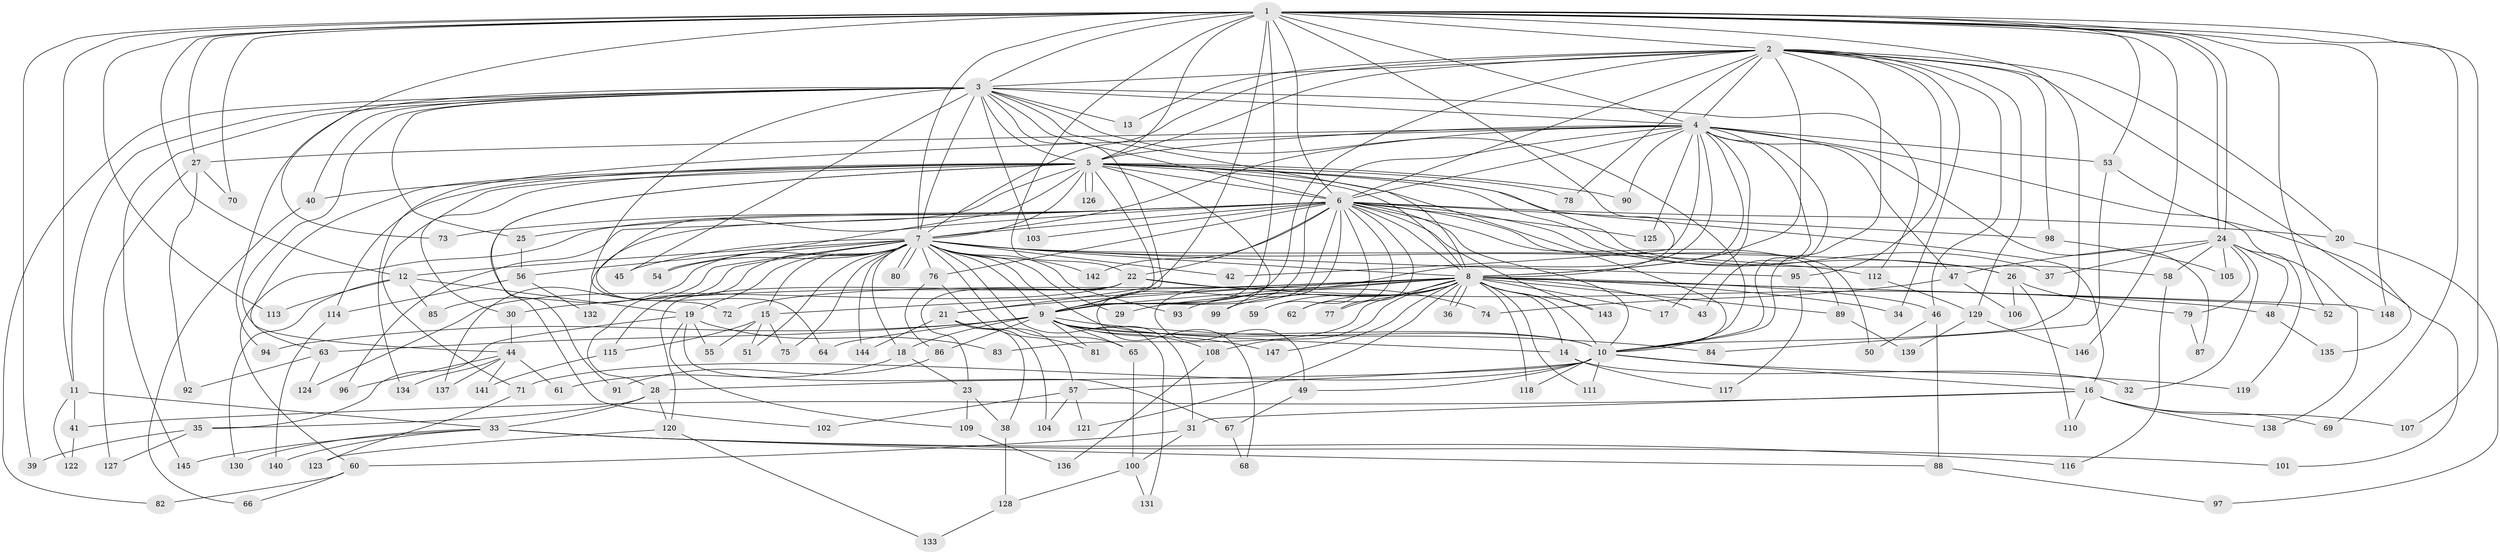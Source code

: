 // Generated by graph-tools (version 1.1) at 2025/25/03/09/25 03:25:52]
// undirected, 148 vertices, 321 edges
graph export_dot {
graph [start="1"]
  node [color=gray90,style=filled];
  1;
  2;
  3;
  4;
  5;
  6;
  7;
  8;
  9;
  10;
  11;
  12;
  13;
  14;
  15;
  16;
  17;
  18;
  19;
  20;
  21;
  22;
  23;
  24;
  25;
  26;
  27;
  28;
  29;
  30;
  31;
  32;
  33;
  34;
  35;
  36;
  37;
  38;
  39;
  40;
  41;
  42;
  43;
  44;
  45;
  46;
  47;
  48;
  49;
  50;
  51;
  52;
  53;
  54;
  55;
  56;
  57;
  58;
  59;
  60;
  61;
  62;
  63;
  64;
  65;
  66;
  67;
  68;
  69;
  70;
  71;
  72;
  73;
  74;
  75;
  76;
  77;
  78;
  79;
  80;
  81;
  82;
  83;
  84;
  85;
  86;
  87;
  88;
  89;
  90;
  91;
  92;
  93;
  94;
  95;
  96;
  97;
  98;
  99;
  100;
  101;
  102;
  103;
  104;
  105;
  106;
  107;
  108;
  109;
  110;
  111;
  112;
  113;
  114;
  115;
  116;
  117;
  118;
  119;
  120;
  121;
  122;
  123;
  124;
  125;
  126;
  127;
  128;
  129;
  130;
  131;
  132;
  133;
  134;
  135;
  136;
  137;
  138;
  139;
  140;
  141;
  142;
  143;
  144;
  145;
  146;
  147;
  148;
  1 -- 2;
  1 -- 3;
  1 -- 4;
  1 -- 5;
  1 -- 6;
  1 -- 7;
  1 -- 8;
  1 -- 9;
  1 -- 10;
  1 -- 11;
  1 -- 12;
  1 -- 21;
  1 -- 22;
  1 -- 24;
  1 -- 24;
  1 -- 27;
  1 -- 39;
  1 -- 52;
  1 -- 53;
  1 -- 69;
  1 -- 70;
  1 -- 73;
  1 -- 107;
  1 -- 113;
  1 -- 146;
  1 -- 148;
  2 -- 3;
  2 -- 4;
  2 -- 5;
  2 -- 6;
  2 -- 7;
  2 -- 8;
  2 -- 9;
  2 -- 10;
  2 -- 13;
  2 -- 20;
  2 -- 34;
  2 -- 46;
  2 -- 78;
  2 -- 95;
  2 -- 98;
  2 -- 129;
  2 -- 135;
  3 -- 4;
  3 -- 5;
  3 -- 6;
  3 -- 7;
  3 -- 8;
  3 -- 9;
  3 -- 10;
  3 -- 11;
  3 -- 13;
  3 -- 25;
  3 -- 40;
  3 -- 44;
  3 -- 45;
  3 -- 72;
  3 -- 82;
  3 -- 94;
  3 -- 103;
  3 -- 112;
  3 -- 145;
  4 -- 5;
  4 -- 6;
  4 -- 7;
  4 -- 8;
  4 -- 9;
  4 -- 10;
  4 -- 17;
  4 -- 27;
  4 -- 42;
  4 -- 43;
  4 -- 47;
  4 -- 49;
  4 -- 53;
  4 -- 87;
  4 -- 90;
  4 -- 125;
  4 -- 134;
  4 -- 138;
  5 -- 6;
  5 -- 7;
  5 -- 8;
  5 -- 9;
  5 -- 10;
  5 -- 16;
  5 -- 30;
  5 -- 37;
  5 -- 40;
  5 -- 54;
  5 -- 58;
  5 -- 63;
  5 -- 64;
  5 -- 71;
  5 -- 78;
  5 -- 90;
  5 -- 91;
  5 -- 99;
  5 -- 102;
  5 -- 114;
  5 -- 126;
  5 -- 126;
  6 -- 7;
  6 -- 8;
  6 -- 9;
  6 -- 10;
  6 -- 20;
  6 -- 22;
  6 -- 25;
  6 -- 26;
  6 -- 50;
  6 -- 59;
  6 -- 60;
  6 -- 62;
  6 -- 68;
  6 -- 73;
  6 -- 76;
  6 -- 77;
  6 -- 89;
  6 -- 96;
  6 -- 98;
  6 -- 103;
  6 -- 125;
  6 -- 132;
  6 -- 142;
  6 -- 143;
  7 -- 8;
  7 -- 9;
  7 -- 10;
  7 -- 12;
  7 -- 15;
  7 -- 18;
  7 -- 19;
  7 -- 26;
  7 -- 28;
  7 -- 29;
  7 -- 42;
  7 -- 45;
  7 -- 51;
  7 -- 54;
  7 -- 56;
  7 -- 65;
  7 -- 75;
  7 -- 76;
  7 -- 80;
  7 -- 80;
  7 -- 85;
  7 -- 93;
  7 -- 95;
  7 -- 112;
  7 -- 115;
  7 -- 131;
  7 -- 137;
  7 -- 142;
  7 -- 144;
  8 -- 9;
  8 -- 10;
  8 -- 14;
  8 -- 15;
  8 -- 17;
  8 -- 21;
  8 -- 29;
  8 -- 30;
  8 -- 34;
  8 -- 36;
  8 -- 36;
  8 -- 43;
  8 -- 46;
  8 -- 52;
  8 -- 59;
  8 -- 62;
  8 -- 72;
  8 -- 77;
  8 -- 83;
  8 -- 89;
  8 -- 93;
  8 -- 99;
  8 -- 108;
  8 -- 111;
  8 -- 118;
  8 -- 121;
  8 -- 143;
  8 -- 147;
  8 -- 148;
  9 -- 10;
  9 -- 14;
  9 -- 18;
  9 -- 31;
  9 -- 63;
  9 -- 64;
  9 -- 65;
  9 -- 81;
  9 -- 84;
  9 -- 86;
  9 -- 94;
  9 -- 108;
  9 -- 147;
  10 -- 16;
  10 -- 28;
  10 -- 49;
  10 -- 57;
  10 -- 71;
  10 -- 111;
  10 -- 118;
  10 -- 119;
  11 -- 33;
  11 -- 41;
  11 -- 122;
  12 -- 19;
  12 -- 85;
  12 -- 113;
  12 -- 130;
  14 -- 32;
  14 -- 117;
  15 -- 51;
  15 -- 55;
  15 -- 75;
  15 -- 115;
  16 -- 31;
  16 -- 41;
  16 -- 69;
  16 -- 107;
  16 -- 110;
  16 -- 138;
  18 -- 23;
  18 -- 61;
  19 -- 35;
  19 -- 55;
  19 -- 67;
  19 -- 83;
  19 -- 109;
  20 -- 97;
  21 -- 38;
  21 -- 57;
  21 -- 104;
  21 -- 144;
  22 -- 23;
  22 -- 48;
  22 -- 74;
  22 -- 120;
  22 -- 124;
  23 -- 38;
  23 -- 109;
  24 -- 32;
  24 -- 37;
  24 -- 47;
  24 -- 48;
  24 -- 58;
  24 -- 79;
  24 -- 105;
  24 -- 119;
  25 -- 56;
  26 -- 79;
  26 -- 106;
  26 -- 110;
  27 -- 70;
  27 -- 92;
  27 -- 127;
  28 -- 33;
  28 -- 35;
  28 -- 120;
  30 -- 44;
  31 -- 60;
  31 -- 100;
  33 -- 88;
  33 -- 101;
  33 -- 116;
  33 -- 130;
  33 -- 140;
  33 -- 145;
  35 -- 39;
  35 -- 127;
  38 -- 128;
  40 -- 66;
  41 -- 122;
  44 -- 61;
  44 -- 96;
  44 -- 134;
  44 -- 137;
  44 -- 141;
  46 -- 50;
  46 -- 88;
  47 -- 74;
  47 -- 106;
  48 -- 135;
  49 -- 67;
  53 -- 84;
  53 -- 101;
  56 -- 114;
  56 -- 132;
  57 -- 102;
  57 -- 104;
  57 -- 121;
  58 -- 116;
  60 -- 66;
  60 -- 82;
  63 -- 92;
  63 -- 124;
  65 -- 100;
  67 -- 68;
  71 -- 123;
  76 -- 81;
  76 -- 86;
  79 -- 87;
  86 -- 91;
  88 -- 97;
  89 -- 139;
  95 -- 117;
  98 -- 105;
  100 -- 128;
  100 -- 131;
  108 -- 136;
  109 -- 136;
  112 -- 129;
  114 -- 140;
  115 -- 141;
  120 -- 123;
  120 -- 133;
  128 -- 133;
  129 -- 139;
  129 -- 146;
}
